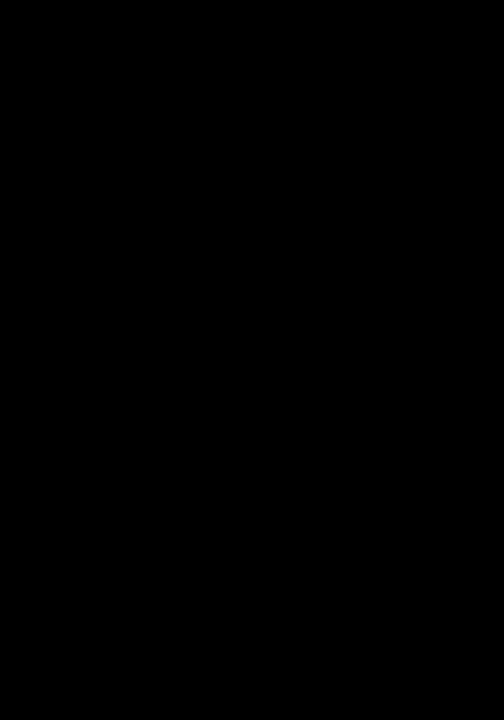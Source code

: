 #set datafile separator ",";

set terminal postscript "Helvetica" 20
set terminal postscript color
set terminal postscript eps enhanced
set output 'sleep_model.eps'

#set xrange [0:0.28]
#set yrange [0:2.0]

#set logscale y
set xlabel "Sleep time (s)"
set ylabel "Wait time (s)"

set key left

plot "data_3n" using 1:2 every 1 title col with linespoints lt -1,\
( (0.999*0.599)/(1-0.999) + (x/2.0) ) title "model (3 nodes)" w linespoints lt -1
#"data_2n" u 1:2 every 1 title col with linespoints lt -1,\
